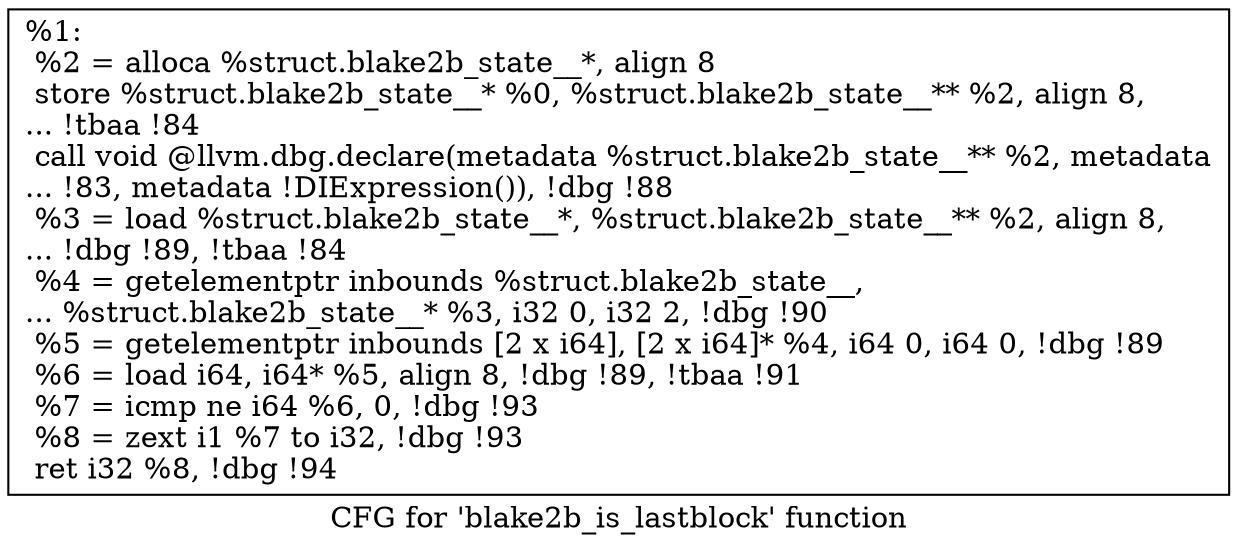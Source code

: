 digraph "CFG for 'blake2b_is_lastblock' function" {
	label="CFG for 'blake2b_is_lastblock' function";

	Node0x1c3e0b0 [shape=record,label="{%1:\l  %2 = alloca %struct.blake2b_state__*, align 8\l  store %struct.blake2b_state__* %0, %struct.blake2b_state__** %2, align 8,\l... !tbaa !84\l  call void @llvm.dbg.declare(metadata %struct.blake2b_state__** %2, metadata\l... !83, metadata !DIExpression()), !dbg !88\l  %3 = load %struct.blake2b_state__*, %struct.blake2b_state__** %2, align 8,\l... !dbg !89, !tbaa !84\l  %4 = getelementptr inbounds %struct.blake2b_state__,\l... %struct.blake2b_state__* %3, i32 0, i32 2, !dbg !90\l  %5 = getelementptr inbounds [2 x i64], [2 x i64]* %4, i64 0, i64 0, !dbg !89\l  %6 = load i64, i64* %5, align 8, !dbg !89, !tbaa !91\l  %7 = icmp ne i64 %6, 0, !dbg !93\l  %8 = zext i1 %7 to i32, !dbg !93\l  ret i32 %8, !dbg !94\l}"];
}
